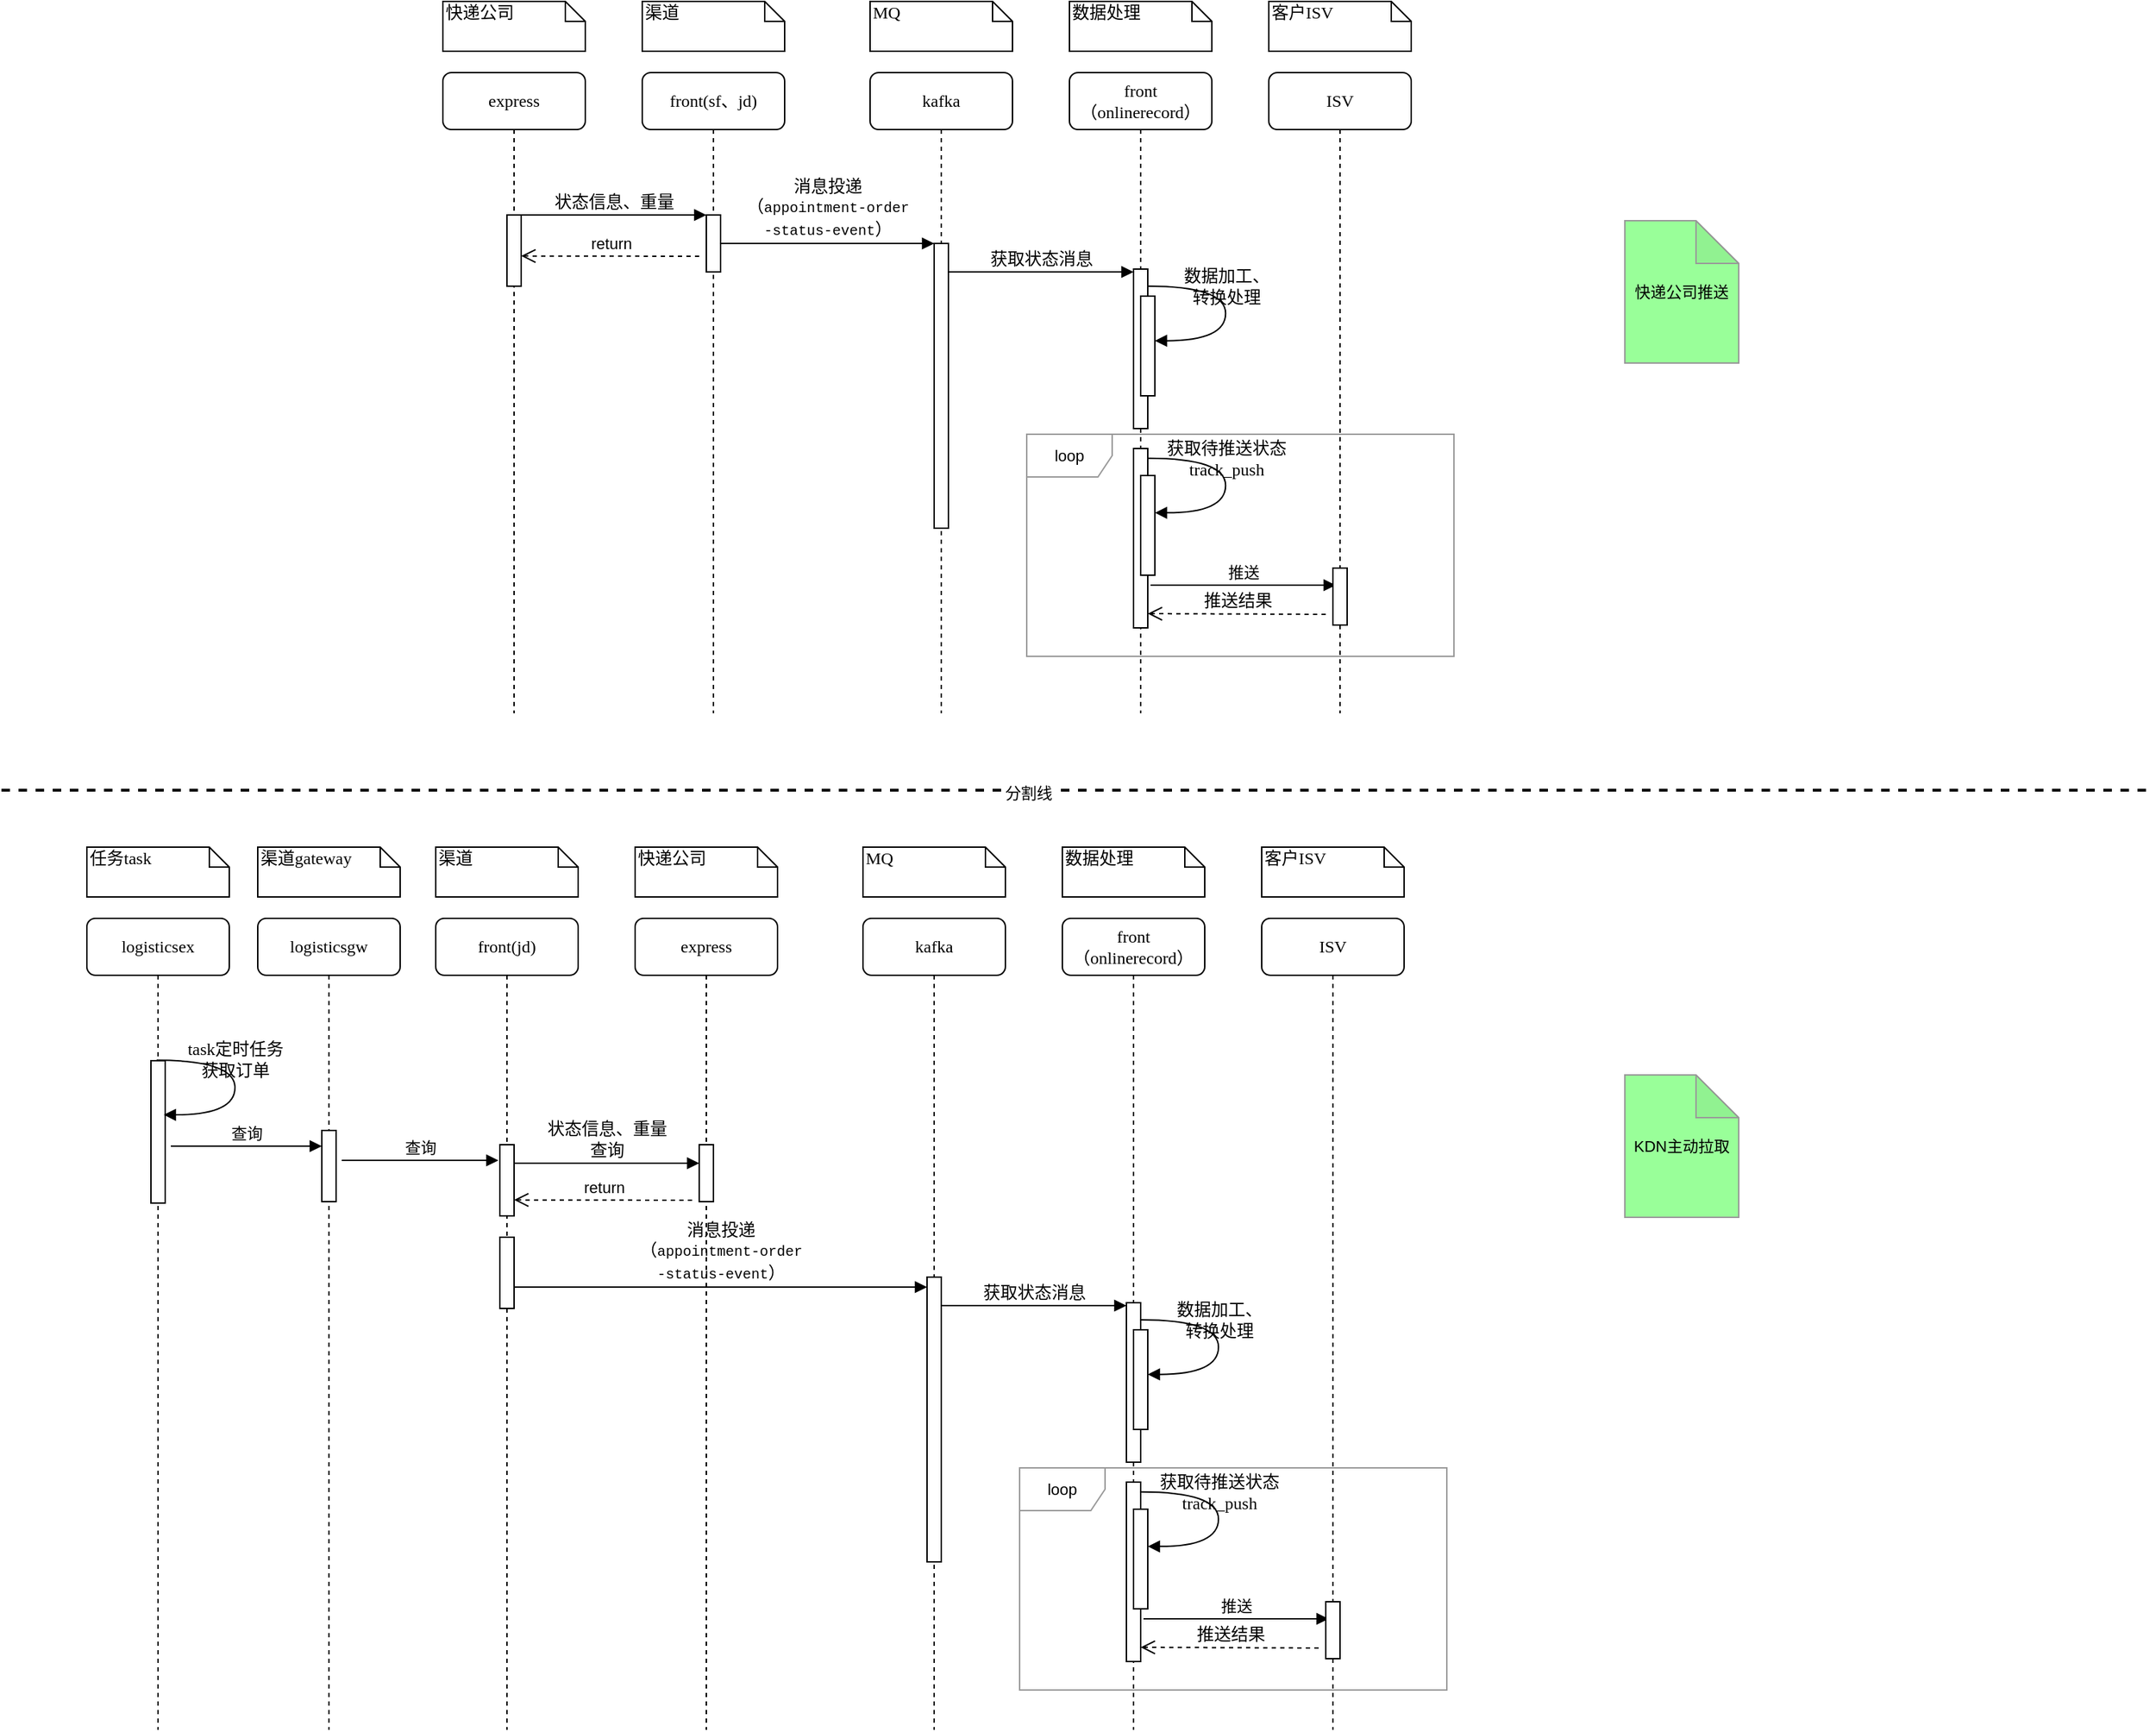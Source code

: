 <mxfile version="20.2.3" type="github">
  <diagram name="Page-1" id="13e1069c-82ec-6db2-03f1-153e76fe0fe0">
    <mxGraphModel dx="2062" dy="786" grid="1" gridSize="10" guides="1" tooltips="1" connect="1" arrows="1" fold="1" page="1" pageScale="1" pageWidth="1920" pageHeight="1200" background="none" math="0" shadow="0">
      <root>
        <mxCell id="0" />
        <mxCell id="1" parent="0" />
        <mxCell id="fIijTl1DXWi8sYGw8VQp-11" value="loop" style="shape=umlFrame;whiteSpace=wrap;html=1;fontSize=11;fontColor=#000000;strokeColor=#999999;" vertex="1" parent="1">
          <mxGeometry x="750" y="370" width="300" height="156" as="geometry" />
        </mxCell>
        <mxCell id="7baba1c4bc27f4b0-2" value="front(sf、jd)" style="shape=umlLifeline;perimeter=lifelinePerimeter;whiteSpace=wrap;html=1;container=1;collapsible=0;recursiveResize=0;outlineConnect=0;rounded=1;shadow=0;comic=0;labelBackgroundColor=none;strokeWidth=1;fontFamily=Verdana;fontSize=12;align=center;" parent="1" vertex="1">
          <mxGeometry x="480" y="116" width="100" height="450" as="geometry" />
        </mxCell>
        <mxCell id="7baba1c4bc27f4b0-10" value="" style="html=1;points=[];perimeter=orthogonalPerimeter;rounded=0;shadow=0;comic=0;labelBackgroundColor=none;strokeWidth=1;fontFamily=Verdana;fontSize=12;align=center;" parent="7baba1c4bc27f4b0-2" vertex="1">
          <mxGeometry x="45" y="100" width="10" height="40" as="geometry" />
        </mxCell>
        <mxCell id="7baba1c4bc27f4b0-3" value="&lt;span style=&quot;text-align: left;&quot;&gt;kafka&lt;/span&gt;" style="shape=umlLifeline;perimeter=lifelinePerimeter;whiteSpace=wrap;html=1;container=1;collapsible=0;recursiveResize=0;outlineConnect=0;rounded=1;shadow=0;comic=0;labelBackgroundColor=none;strokeWidth=1;fontFamily=Verdana;fontSize=12;align=center;" parent="1" vertex="1">
          <mxGeometry x="640" y="116" width="100" height="450" as="geometry" />
        </mxCell>
        <mxCell id="7baba1c4bc27f4b0-13" value="" style="html=1;points=[];perimeter=orthogonalPerimeter;rounded=0;shadow=0;comic=0;labelBackgroundColor=none;strokeWidth=1;fontFamily=Verdana;fontSize=12;align=center;" parent="7baba1c4bc27f4b0-3" vertex="1">
          <mxGeometry x="45" y="120" width="10" height="200" as="geometry" />
        </mxCell>
        <mxCell id="7baba1c4bc27f4b0-4" value="front（onlinerecord）" style="shape=umlLifeline;perimeter=lifelinePerimeter;whiteSpace=wrap;html=1;container=1;collapsible=0;recursiveResize=0;outlineConnect=0;rounded=1;shadow=0;comic=0;labelBackgroundColor=none;strokeWidth=1;fontFamily=Verdana;fontSize=12;align=center;" parent="1" vertex="1">
          <mxGeometry x="780" y="116" width="100" height="450" as="geometry" />
        </mxCell>
        <mxCell id="fIijTl1DXWi8sYGw8VQp-5" value="数据加工、&lt;br&gt;转换处理" style="html=1;verticalAlign=bottom;endArrow=block;labelBackgroundColor=none;fontFamily=Verdana;fontSize=12;elbow=vertical;edgeStyle=orthogonalEdgeStyle;curved=1;entryX=1;entryY=0.286;entryPerimeter=0;exitX=1.038;exitY=0.345;exitPerimeter=0;" edge="1" parent="7baba1c4bc27f4b0-4">
          <mxGeometry relative="1" as="geometry">
            <mxPoint x="55.003" y="150" as="sourcePoint" />
            <mxPoint x="60.003" y="188.333" as="targetPoint" />
            <Array as="points">
              <mxPoint x="109.67" y="150" />
              <mxPoint x="109.67" y="188" />
            </Array>
          </mxGeometry>
        </mxCell>
        <mxCell id="fIijTl1DXWi8sYGw8VQp-8" value="" style="html=1;points=[];perimeter=orthogonalPerimeter;rounded=0;shadow=0;comic=0;labelBackgroundColor=none;strokeWidth=1;fontFamily=Verdana;fontSize=12;align=center;" vertex="1" parent="7baba1c4bc27f4b0-4">
          <mxGeometry x="45" y="264" width="10" height="126" as="geometry" />
        </mxCell>
        <mxCell id="fIijTl1DXWi8sYGw8VQp-9" value="" style="html=1;points=[];perimeter=orthogonalPerimeter;rounded=0;shadow=0;comic=0;labelBackgroundColor=none;strokeWidth=1;fontFamily=Verdana;fontSize=12;align=center;" vertex="1" parent="7baba1c4bc27f4b0-4">
          <mxGeometry x="50" y="283" width="10" height="70" as="geometry" />
        </mxCell>
        <mxCell id="7baba1c4bc27f4b0-39" value="获取待推送状态&lt;br&gt;track_push" style="html=1;verticalAlign=bottom;endArrow=block;labelBackgroundColor=none;fontFamily=Verdana;fontSize=12;elbow=vertical;edgeStyle=orthogonalEdgeStyle;curved=1;entryX=1;entryY=0.286;entryPerimeter=0;exitX=1.038;exitY=0.345;exitPerimeter=0;" parent="7baba1c4bc27f4b0-4" edge="1">
          <mxGeometry relative="1" as="geometry">
            <mxPoint x="55.003" y="270.83" as="sourcePoint" />
            <mxPoint x="60.003" y="309.163" as="targetPoint" />
            <Array as="points">
              <mxPoint x="109.67" y="270.83" />
              <mxPoint x="109.67" y="308.83" />
            </Array>
          </mxGeometry>
        </mxCell>
        <mxCell id="fIijTl1DXWi8sYGw8VQp-12" value="推送" style="html=1;verticalAlign=bottom;endArrow=block;rounded=0;labelBackgroundColor=none;fontSize=11;fontColor=#000000;entryX=0.5;entryY=0.3;entryDx=0;entryDy=0;entryPerimeter=0;" edge="1" parent="7baba1c4bc27f4b0-4">
          <mxGeometry width="80" relative="1" as="geometry">
            <mxPoint x="57" y="360" as="sourcePoint" />
            <mxPoint x="187" y="360" as="targetPoint" />
          </mxGeometry>
        </mxCell>
        <mxCell id="7baba1c4bc27f4b0-5" value="ISV" style="shape=umlLifeline;perimeter=lifelinePerimeter;whiteSpace=wrap;html=1;container=1;collapsible=0;recursiveResize=0;outlineConnect=0;rounded=1;shadow=0;comic=0;labelBackgroundColor=none;strokeWidth=1;fontFamily=Verdana;fontSize=12;align=center;" parent="1" vertex="1">
          <mxGeometry x="920" y="116" width="100" height="450" as="geometry" />
        </mxCell>
        <mxCell id="7baba1c4bc27f4b0-19" value="" style="html=1;points=[];perimeter=orthogonalPerimeter;rounded=0;shadow=0;comic=0;labelBackgroundColor=none;strokeWidth=1;fontFamily=Verdana;fontSize=12;align=center;" parent="7baba1c4bc27f4b0-5" vertex="1">
          <mxGeometry x="45" y="348" width="10" height="40" as="geometry" />
        </mxCell>
        <mxCell id="7baba1c4bc27f4b0-27" value="推送结果" style="html=1;verticalAlign=bottom;endArrow=open;dashed=1;endSize=8;labelBackgroundColor=none;fontFamily=Verdana;fontSize=12;" parent="7baba1c4bc27f4b0-5" edge="1">
          <mxGeometry relative="1" as="geometry">
            <mxPoint x="-85" y="380" as="targetPoint" />
            <mxPoint x="40" y="380.5" as="sourcePoint" />
          </mxGeometry>
        </mxCell>
        <mxCell id="7baba1c4bc27f4b0-8" value="express" style="shape=umlLifeline;perimeter=lifelinePerimeter;whiteSpace=wrap;html=1;container=1;collapsible=0;recursiveResize=0;outlineConnect=0;rounded=1;shadow=0;comic=0;labelBackgroundColor=none;strokeWidth=1;fontFamily=Verdana;fontSize=12;align=center;" parent="1" vertex="1">
          <mxGeometry x="340" y="116" width="100" height="450" as="geometry" />
        </mxCell>
        <mxCell id="7baba1c4bc27f4b0-9" value="" style="html=1;points=[];perimeter=orthogonalPerimeter;rounded=0;shadow=0;comic=0;labelBackgroundColor=none;strokeWidth=1;fontFamily=Verdana;fontSize=12;align=center;" parent="7baba1c4bc27f4b0-8" vertex="1">
          <mxGeometry x="45" y="100" width="10" height="50" as="geometry" />
        </mxCell>
        <mxCell id="7baba1c4bc27f4b0-16" value="" style="html=1;points=[];perimeter=orthogonalPerimeter;rounded=0;shadow=0;comic=0;labelBackgroundColor=none;strokeWidth=1;fontFamily=Verdana;fontSize=12;align=center;" parent="1" vertex="1">
          <mxGeometry x="825" y="254" width="10" height="112" as="geometry" />
        </mxCell>
        <mxCell id="7baba1c4bc27f4b0-17" value="获取状态消息" style="html=1;verticalAlign=bottom;endArrow=block;labelBackgroundColor=none;fontFamily=Verdana;fontSize=12;edgeStyle=elbowEdgeStyle;elbow=vertical;" parent="1" source="7baba1c4bc27f4b0-13" target="7baba1c4bc27f4b0-16" edge="1">
          <mxGeometry relative="1" as="geometry">
            <mxPoint x="750" y="256" as="sourcePoint" />
            <Array as="points">
              <mxPoint x="700" y="256" />
            </Array>
          </mxGeometry>
        </mxCell>
        <mxCell id="7baba1c4bc27f4b0-11" value="状态信息、重量" style="html=1;verticalAlign=bottom;endArrow=block;entryX=0;entryY=0;labelBackgroundColor=none;fontFamily=Verdana;fontSize=12;edgeStyle=elbowEdgeStyle;elbow=vertical;" parent="1" source="7baba1c4bc27f4b0-9" target="7baba1c4bc27f4b0-10" edge="1">
          <mxGeometry relative="1" as="geometry">
            <mxPoint x="460" y="226" as="sourcePoint" />
          </mxGeometry>
        </mxCell>
        <mxCell id="7baba1c4bc27f4b0-14" value="消息投递&lt;br&gt;（&lt;span style=&quot;font-family: &amp;quot;Courier New&amp;quot;;&quot;&gt;&lt;font style=&quot;font-size: 10px;&quot;&gt;appointment-order&lt;br&gt;-status-event&lt;/font&gt;&lt;/span&gt;）" style="html=1;verticalAlign=bottom;endArrow=block;entryX=0;entryY=0;labelBackgroundColor=none;fontFamily=Verdana;fontSize=12;edgeStyle=elbowEdgeStyle;elbow=vertical;" parent="1" source="7baba1c4bc27f4b0-10" target="7baba1c4bc27f4b0-13" edge="1">
          <mxGeometry relative="1" as="geometry">
            <mxPoint x="610" y="236" as="sourcePoint" />
          </mxGeometry>
        </mxCell>
        <mxCell id="7baba1c4bc27f4b0-34" value="" style="html=1;points=[];perimeter=orthogonalPerimeter;rounded=0;shadow=0;comic=0;labelBackgroundColor=none;strokeWidth=1;fontFamily=Verdana;fontSize=12;align=center;" parent="1" vertex="1">
          <mxGeometry x="830" y="273" width="10" height="70" as="geometry" />
        </mxCell>
        <mxCell id="7baba1c4bc27f4b0-40" value="快递公司" style="shape=note;whiteSpace=wrap;html=1;size=14;verticalAlign=top;align=left;spacingTop=-6;rounded=0;shadow=0;comic=0;labelBackgroundColor=none;strokeWidth=1;fontFamily=Verdana;fontSize=12" parent="1" vertex="1">
          <mxGeometry x="340" y="66" width="100" height="35" as="geometry" />
        </mxCell>
        <mxCell id="7baba1c4bc27f4b0-41" value="渠道" style="shape=note;whiteSpace=wrap;html=1;size=14;verticalAlign=top;align=left;spacingTop=-6;rounded=0;shadow=0;comic=0;labelBackgroundColor=none;strokeWidth=1;fontFamily=Verdana;fontSize=12" parent="1" vertex="1">
          <mxGeometry x="480" y="66" width="100" height="35" as="geometry" />
        </mxCell>
        <mxCell id="7baba1c4bc27f4b0-42" value="MQ" style="shape=note;whiteSpace=wrap;html=1;size=14;verticalAlign=top;align=left;spacingTop=-6;rounded=0;shadow=0;comic=0;labelBackgroundColor=none;strokeWidth=1;fontFamily=Verdana;fontSize=12" parent="1" vertex="1">
          <mxGeometry x="640" y="66" width="100" height="35" as="geometry" />
        </mxCell>
        <mxCell id="7baba1c4bc27f4b0-43" value="数据处理" style="shape=note;whiteSpace=wrap;html=1;size=14;verticalAlign=top;align=left;spacingTop=-6;rounded=0;shadow=0;comic=0;labelBackgroundColor=none;strokeWidth=1;fontFamily=Verdana;fontSize=12" parent="1" vertex="1">
          <mxGeometry x="780" y="66" width="100" height="35" as="geometry" />
        </mxCell>
        <mxCell id="7baba1c4bc27f4b0-44" value="客户ISV" style="shape=note;whiteSpace=wrap;html=1;size=14;verticalAlign=top;align=left;spacingTop=-6;rounded=0;shadow=0;comic=0;labelBackgroundColor=none;strokeWidth=1;fontFamily=Verdana;fontSize=12" parent="1" vertex="1">
          <mxGeometry x="920" y="66" width="100" height="35" as="geometry" />
        </mxCell>
        <mxCell id="fIijTl1DXWi8sYGw8VQp-3" value="return" style="html=1;verticalAlign=bottom;endArrow=open;dashed=1;endSize=8;rounded=0;entryX=1;entryY=0.045;entryDx=0;entryDy=0;entryPerimeter=0;" edge="1" parent="1">
          <mxGeometry relative="1" as="geometry">
            <mxPoint x="520" y="245" as="sourcePoint" />
            <mxPoint x="395" y="244.8" as="targetPoint" />
          </mxGeometry>
        </mxCell>
        <mxCell id="fIijTl1DXWi8sYGw8VQp-13" value="loop" style="shape=umlFrame;whiteSpace=wrap;html=1;fontSize=11;fontColor=#000000;strokeColor=#999999;" vertex="1" parent="1">
          <mxGeometry x="745" y="1096" width="300" height="156" as="geometry" />
        </mxCell>
        <mxCell id="fIijTl1DXWi8sYGw8VQp-14" value="express" style="shape=umlLifeline;perimeter=lifelinePerimeter;whiteSpace=wrap;html=1;container=1;collapsible=0;recursiveResize=0;outlineConnect=0;rounded=1;shadow=0;comic=0;labelBackgroundColor=none;strokeWidth=1;fontFamily=Verdana;fontSize=12;align=center;" vertex="1" parent="1">
          <mxGeometry x="475" y="710" width="100" height="570" as="geometry" />
        </mxCell>
        <mxCell id="fIijTl1DXWi8sYGw8VQp-15" value="" style="html=1;points=[];perimeter=orthogonalPerimeter;rounded=0;shadow=0;comic=0;labelBackgroundColor=none;strokeWidth=1;fontFamily=Verdana;fontSize=12;align=center;" vertex="1" parent="fIijTl1DXWi8sYGw8VQp-14">
          <mxGeometry x="45" y="159" width="10" height="40" as="geometry" />
        </mxCell>
        <mxCell id="fIijTl1DXWi8sYGw8VQp-16" value="&lt;span style=&quot;text-align: left;&quot;&gt;kafka&lt;/span&gt;" style="shape=umlLifeline;perimeter=lifelinePerimeter;whiteSpace=wrap;html=1;container=1;collapsible=0;recursiveResize=0;outlineConnect=0;rounded=1;shadow=0;comic=0;labelBackgroundColor=none;strokeWidth=1;fontFamily=Verdana;fontSize=12;align=center;" vertex="1" parent="1">
          <mxGeometry x="635" y="710" width="100" height="570" as="geometry" />
        </mxCell>
        <mxCell id="fIijTl1DXWi8sYGw8VQp-17" value="" style="html=1;points=[];perimeter=orthogonalPerimeter;rounded=0;shadow=0;comic=0;labelBackgroundColor=none;strokeWidth=1;fontFamily=Verdana;fontSize=12;align=center;" vertex="1" parent="fIijTl1DXWi8sYGw8VQp-16">
          <mxGeometry x="45" y="252" width="10" height="200" as="geometry" />
        </mxCell>
        <mxCell id="fIijTl1DXWi8sYGw8VQp-18" value="front（onlinerecord）" style="shape=umlLifeline;perimeter=lifelinePerimeter;whiteSpace=wrap;html=1;container=1;collapsible=0;recursiveResize=0;outlineConnect=0;rounded=1;shadow=0;comic=0;labelBackgroundColor=none;strokeWidth=1;fontFamily=Verdana;fontSize=12;align=center;" vertex="1" parent="1">
          <mxGeometry x="775" y="710" width="100" height="570" as="geometry" />
        </mxCell>
        <mxCell id="fIijTl1DXWi8sYGw8VQp-19" value="数据加工、&lt;br&gt;转换处理" style="html=1;verticalAlign=bottom;endArrow=block;labelBackgroundColor=none;fontFamily=Verdana;fontSize=12;elbow=vertical;edgeStyle=orthogonalEdgeStyle;curved=1;entryX=1;entryY=0.286;entryPerimeter=0;exitX=1.038;exitY=0.345;exitPerimeter=0;" edge="1" parent="fIijTl1DXWi8sYGw8VQp-18">
          <mxGeometry relative="1" as="geometry">
            <mxPoint x="55.003" y="282" as="sourcePoint" />
            <mxPoint x="60.003" y="320.333" as="targetPoint" />
            <Array as="points">
              <mxPoint x="109.67" y="282" />
              <mxPoint x="109.67" y="320" />
            </Array>
          </mxGeometry>
        </mxCell>
        <mxCell id="fIijTl1DXWi8sYGw8VQp-20" value="" style="html=1;points=[];perimeter=orthogonalPerimeter;rounded=0;shadow=0;comic=0;labelBackgroundColor=none;strokeWidth=1;fontFamily=Verdana;fontSize=12;align=center;" vertex="1" parent="fIijTl1DXWi8sYGw8VQp-18">
          <mxGeometry x="45" y="396" width="10" height="126" as="geometry" />
        </mxCell>
        <mxCell id="fIijTl1DXWi8sYGw8VQp-21" value="" style="html=1;points=[];perimeter=orthogonalPerimeter;rounded=0;shadow=0;comic=0;labelBackgroundColor=none;strokeWidth=1;fontFamily=Verdana;fontSize=12;align=center;" vertex="1" parent="fIijTl1DXWi8sYGw8VQp-18">
          <mxGeometry x="50" y="415" width="10" height="70" as="geometry" />
        </mxCell>
        <mxCell id="fIijTl1DXWi8sYGw8VQp-22" value="获取待推送状态&lt;br&gt;track_push" style="html=1;verticalAlign=bottom;endArrow=block;labelBackgroundColor=none;fontFamily=Verdana;fontSize=12;elbow=vertical;edgeStyle=orthogonalEdgeStyle;curved=1;entryX=1;entryY=0.286;entryPerimeter=0;exitX=1.038;exitY=0.345;exitPerimeter=0;" edge="1" parent="fIijTl1DXWi8sYGw8VQp-18">
          <mxGeometry relative="1" as="geometry">
            <mxPoint x="55.003" y="402.83" as="sourcePoint" />
            <mxPoint x="60.003" y="441.163" as="targetPoint" />
            <Array as="points">
              <mxPoint x="109.67" y="402.83" />
              <mxPoint x="109.67" y="440.83" />
            </Array>
          </mxGeometry>
        </mxCell>
        <mxCell id="fIijTl1DXWi8sYGw8VQp-23" value="推送" style="html=1;verticalAlign=bottom;endArrow=block;rounded=0;labelBackgroundColor=none;fontSize=11;fontColor=#000000;entryX=0.5;entryY=0.3;entryDx=0;entryDy=0;entryPerimeter=0;" edge="1" parent="fIijTl1DXWi8sYGw8VQp-18">
          <mxGeometry width="80" relative="1" as="geometry">
            <mxPoint x="57" y="492" as="sourcePoint" />
            <mxPoint x="187" y="492" as="targetPoint" />
          </mxGeometry>
        </mxCell>
        <mxCell id="fIijTl1DXWi8sYGw8VQp-24" value="ISV" style="shape=umlLifeline;perimeter=lifelinePerimeter;whiteSpace=wrap;html=1;container=1;collapsible=0;recursiveResize=0;outlineConnect=0;rounded=1;shadow=0;comic=0;labelBackgroundColor=none;strokeWidth=1;fontFamily=Verdana;fontSize=12;align=center;" vertex="1" parent="1">
          <mxGeometry x="915" y="710" width="100" height="570" as="geometry" />
        </mxCell>
        <mxCell id="fIijTl1DXWi8sYGw8VQp-25" value="" style="html=1;points=[];perimeter=orthogonalPerimeter;rounded=0;shadow=0;comic=0;labelBackgroundColor=none;strokeWidth=1;fontFamily=Verdana;fontSize=12;align=center;" vertex="1" parent="fIijTl1DXWi8sYGw8VQp-24">
          <mxGeometry x="45" y="480" width="10" height="40" as="geometry" />
        </mxCell>
        <mxCell id="fIijTl1DXWi8sYGw8VQp-26" value="推送结果" style="html=1;verticalAlign=bottom;endArrow=open;dashed=1;endSize=8;labelBackgroundColor=none;fontFamily=Verdana;fontSize=12;" edge="1" parent="fIijTl1DXWi8sYGw8VQp-24">
          <mxGeometry relative="1" as="geometry">
            <mxPoint x="-85" y="512" as="targetPoint" />
            <mxPoint x="40" y="512.5" as="sourcePoint" />
          </mxGeometry>
        </mxCell>
        <mxCell id="fIijTl1DXWi8sYGw8VQp-27" value="front(jd)" style="shape=umlLifeline;perimeter=lifelinePerimeter;whiteSpace=wrap;html=1;container=1;collapsible=0;recursiveResize=0;outlineConnect=0;rounded=1;shadow=0;comic=0;labelBackgroundColor=none;strokeWidth=1;fontFamily=Verdana;fontSize=12;align=center;" vertex="1" parent="1">
          <mxGeometry x="335" y="710" width="100" height="570" as="geometry" />
        </mxCell>
        <mxCell id="fIijTl1DXWi8sYGw8VQp-28" value="" style="html=1;points=[];perimeter=orthogonalPerimeter;rounded=0;shadow=0;comic=0;labelBackgroundColor=none;strokeWidth=1;fontFamily=Verdana;fontSize=12;align=center;" vertex="1" parent="fIijTl1DXWi8sYGw8VQp-27">
          <mxGeometry x="45" y="159" width="10" height="50" as="geometry" />
        </mxCell>
        <mxCell id="fIijTl1DXWi8sYGw8VQp-49" value="" style="html=1;points=[];perimeter=orthogonalPerimeter;rounded=0;shadow=0;comic=0;labelBackgroundColor=none;strokeWidth=1;fontFamily=Verdana;fontSize=12;align=center;" vertex="1" parent="fIijTl1DXWi8sYGw8VQp-27">
          <mxGeometry x="45" y="224" width="10" height="50" as="geometry" />
        </mxCell>
        <mxCell id="fIijTl1DXWi8sYGw8VQp-50" value="&lt;span style=&quot;font-family: Verdana; font-size: 12px;&quot;&gt;消息投递&lt;/span&gt;&lt;br style=&quot;font-family: Verdana; font-size: 12px;&quot;&gt;&lt;span style=&quot;font-family: Verdana; font-size: 12px;&quot;&gt;（&lt;/span&gt;&lt;span style=&quot;font-size: 12px; font-family: &amp;quot;Courier New&amp;quot;;&quot;&gt;&lt;font style=&quot;font-size: 10px;&quot;&gt;appointment-order&lt;br&gt;-status-event&lt;/font&gt;&lt;/span&gt;&lt;span style=&quot;font-family: Verdana; font-size: 12px;&quot;&gt;）&lt;/span&gt;" style="html=1;verticalAlign=bottom;endArrow=block;rounded=0;labelBackgroundColor=none;fontSize=11;fontColor=#000000;" edge="1" parent="fIijTl1DXWi8sYGw8VQp-27">
          <mxGeometry width="80" relative="1" as="geometry">
            <mxPoint x="55" y="259" as="sourcePoint" />
            <mxPoint x="345" y="259" as="targetPoint" />
          </mxGeometry>
        </mxCell>
        <mxCell id="fIijTl1DXWi8sYGw8VQp-29" value="" style="html=1;points=[];perimeter=orthogonalPerimeter;rounded=0;shadow=0;comic=0;labelBackgroundColor=none;strokeWidth=1;fontFamily=Verdana;fontSize=12;align=center;" vertex="1" parent="1">
          <mxGeometry x="820" y="980" width="10" height="112" as="geometry" />
        </mxCell>
        <mxCell id="fIijTl1DXWi8sYGw8VQp-30" value="获取状态消息" style="html=1;verticalAlign=bottom;endArrow=block;labelBackgroundColor=none;fontFamily=Verdana;fontSize=12;edgeStyle=elbowEdgeStyle;elbow=vertical;" edge="1" parent="1" source="fIijTl1DXWi8sYGw8VQp-17" target="fIijTl1DXWi8sYGw8VQp-29">
          <mxGeometry relative="1" as="geometry">
            <mxPoint x="745" y="982" as="sourcePoint" />
            <Array as="points">
              <mxPoint x="695" y="982" />
            </Array>
          </mxGeometry>
        </mxCell>
        <mxCell id="fIijTl1DXWi8sYGw8VQp-31" value="状态信息、重量&lt;br&gt;查询" style="html=1;verticalAlign=bottom;endArrow=block;entryX=0;entryY=0;labelBackgroundColor=none;fontFamily=Verdana;fontSize=12;edgeStyle=elbowEdgeStyle;elbow=vertical;" edge="1" parent="1">
          <mxGeometry relative="1" as="geometry">
            <mxPoint x="390" y="882" as="sourcePoint" />
            <mxPoint x="520" y="882" as="targetPoint" />
          </mxGeometry>
        </mxCell>
        <mxCell id="fIijTl1DXWi8sYGw8VQp-33" value="" style="html=1;points=[];perimeter=orthogonalPerimeter;rounded=0;shadow=0;comic=0;labelBackgroundColor=none;strokeWidth=1;fontFamily=Verdana;fontSize=12;align=center;" vertex="1" parent="1">
          <mxGeometry x="825" y="999" width="10" height="70" as="geometry" />
        </mxCell>
        <mxCell id="fIijTl1DXWi8sYGw8VQp-34" value="渠道" style="shape=note;whiteSpace=wrap;html=1;size=14;verticalAlign=top;align=left;spacingTop=-6;rounded=0;shadow=0;comic=0;labelBackgroundColor=none;strokeWidth=1;fontFamily=Verdana;fontSize=12" vertex="1" parent="1">
          <mxGeometry x="335" y="660" width="100" height="35" as="geometry" />
        </mxCell>
        <mxCell id="fIijTl1DXWi8sYGw8VQp-35" value="快递公司" style="shape=note;whiteSpace=wrap;html=1;size=14;verticalAlign=top;align=left;spacingTop=-6;rounded=0;shadow=0;comic=0;labelBackgroundColor=none;strokeWidth=1;fontFamily=Verdana;fontSize=12" vertex="1" parent="1">
          <mxGeometry x="475" y="660" width="100" height="35" as="geometry" />
        </mxCell>
        <mxCell id="fIijTl1DXWi8sYGw8VQp-36" value="MQ" style="shape=note;whiteSpace=wrap;html=1;size=14;verticalAlign=top;align=left;spacingTop=-6;rounded=0;shadow=0;comic=0;labelBackgroundColor=none;strokeWidth=1;fontFamily=Verdana;fontSize=12" vertex="1" parent="1">
          <mxGeometry x="635" y="660" width="100" height="35" as="geometry" />
        </mxCell>
        <mxCell id="fIijTl1DXWi8sYGw8VQp-37" value="数据处理" style="shape=note;whiteSpace=wrap;html=1;size=14;verticalAlign=top;align=left;spacingTop=-6;rounded=0;shadow=0;comic=0;labelBackgroundColor=none;strokeWidth=1;fontFamily=Verdana;fontSize=12" vertex="1" parent="1">
          <mxGeometry x="775" y="660" width="100" height="35" as="geometry" />
        </mxCell>
        <mxCell id="fIijTl1DXWi8sYGw8VQp-38" value="客户ISV" style="shape=note;whiteSpace=wrap;html=1;size=14;verticalAlign=top;align=left;spacingTop=-6;rounded=0;shadow=0;comic=0;labelBackgroundColor=none;strokeWidth=1;fontFamily=Verdana;fontSize=12" vertex="1" parent="1">
          <mxGeometry x="915" y="660" width="100" height="35" as="geometry" />
        </mxCell>
        <mxCell id="fIijTl1DXWi8sYGw8VQp-39" value="return" style="html=1;verticalAlign=bottom;endArrow=open;dashed=1;endSize=8;rounded=0;entryX=1;entryY=0.045;entryDx=0;entryDy=0;entryPerimeter=0;" edge="1" parent="1">
          <mxGeometry relative="1" as="geometry">
            <mxPoint x="515" y="908" as="sourcePoint" />
            <mxPoint x="390" y="907.8" as="targetPoint" />
          </mxGeometry>
        </mxCell>
        <mxCell id="fIijTl1DXWi8sYGw8VQp-40" value="logisticsex" style="shape=umlLifeline;perimeter=lifelinePerimeter;whiteSpace=wrap;html=1;container=1;collapsible=0;recursiveResize=0;outlineConnect=0;rounded=1;shadow=0;comic=0;labelBackgroundColor=none;strokeWidth=1;fontFamily=Verdana;fontSize=12;align=center;" vertex="1" parent="1">
          <mxGeometry x="90" y="710" width="100" height="570" as="geometry" />
        </mxCell>
        <mxCell id="fIijTl1DXWi8sYGw8VQp-41" value="" style="html=1;points=[];perimeter=orthogonalPerimeter;rounded=0;shadow=0;comic=0;labelBackgroundColor=none;strokeWidth=1;fontFamily=Verdana;fontSize=12;align=center;" vertex="1" parent="fIijTl1DXWi8sYGw8VQp-40">
          <mxGeometry x="45" y="100" width="10" height="100" as="geometry" />
        </mxCell>
        <mxCell id="fIijTl1DXWi8sYGw8VQp-42" value="任务task" style="shape=note;whiteSpace=wrap;html=1;size=14;verticalAlign=top;align=left;spacingTop=-6;rounded=0;shadow=0;comic=0;labelBackgroundColor=none;strokeWidth=1;fontFamily=Verdana;fontSize=12" vertex="1" parent="1">
          <mxGeometry x="90" y="660" width="100" height="35" as="geometry" />
        </mxCell>
        <mxCell id="fIijTl1DXWi8sYGw8VQp-43" value="logisticsgw" style="shape=umlLifeline;perimeter=lifelinePerimeter;whiteSpace=wrap;html=1;container=1;collapsible=0;recursiveResize=0;outlineConnect=0;rounded=1;shadow=0;comic=0;labelBackgroundColor=none;strokeWidth=1;fontFamily=Verdana;fontSize=12;align=center;" vertex="1" parent="1">
          <mxGeometry x="210" y="710" width="100" height="570" as="geometry" />
        </mxCell>
        <mxCell id="fIijTl1DXWi8sYGw8VQp-44" value="" style="html=1;points=[];perimeter=orthogonalPerimeter;rounded=0;shadow=0;comic=0;labelBackgroundColor=none;strokeWidth=1;fontFamily=Verdana;fontSize=12;align=center;" vertex="1" parent="fIijTl1DXWi8sYGw8VQp-43">
          <mxGeometry x="45" y="149" width="10" height="50" as="geometry" />
        </mxCell>
        <mxCell id="fIijTl1DXWi8sYGw8VQp-45" value="渠道gateway" style="shape=note;whiteSpace=wrap;html=1;size=14;verticalAlign=top;align=left;spacingTop=-6;rounded=0;shadow=0;comic=0;labelBackgroundColor=none;strokeWidth=1;fontFamily=Verdana;fontSize=12" vertex="1" parent="1">
          <mxGeometry x="210" y="660" width="100" height="35" as="geometry" />
        </mxCell>
        <mxCell id="fIijTl1DXWi8sYGw8VQp-46" value="task定时任务&lt;br&gt;获取订单" style="html=1;verticalAlign=bottom;endArrow=block;labelBackgroundColor=none;fontFamily=Verdana;fontSize=12;elbow=vertical;edgeStyle=orthogonalEdgeStyle;curved=1;entryX=1;entryY=0.286;entryPerimeter=0;exitX=1.038;exitY=0.345;exitPerimeter=0;" edge="1" parent="1">
          <mxGeometry relative="1" as="geometry">
            <mxPoint x="139.003" y="809.67" as="sourcePoint" />
            <mxPoint x="144.003" y="848.003" as="targetPoint" />
            <Array as="points">
              <mxPoint x="194" y="810" />
              <mxPoint x="194" y="848" />
            </Array>
          </mxGeometry>
        </mxCell>
        <mxCell id="fIijTl1DXWi8sYGw8VQp-47" value="查询" style="html=1;verticalAlign=bottom;endArrow=block;rounded=0;labelBackgroundColor=none;fontSize=11;fontColor=#000000;entryX=0.1;entryY=0.22;entryDx=0;entryDy=0;entryPerimeter=0;" edge="1" parent="1">
          <mxGeometry width="80" relative="1" as="geometry">
            <mxPoint x="149" y="870" as="sourcePoint" />
            <mxPoint x="255" y="870" as="targetPoint" />
          </mxGeometry>
        </mxCell>
        <mxCell id="fIijTl1DXWi8sYGw8VQp-48" value="查询" style="html=1;verticalAlign=bottom;endArrow=block;rounded=0;labelBackgroundColor=none;fontSize=11;fontColor=#000000;" edge="1" parent="1">
          <mxGeometry width="80" relative="1" as="geometry">
            <mxPoint x="269" y="880" as="sourcePoint" />
            <mxPoint x="379" y="880" as="targetPoint" />
          </mxGeometry>
        </mxCell>
        <mxCell id="fIijTl1DXWi8sYGw8VQp-51" value="快递公司推送" style="shape=note;whiteSpace=wrap;html=1;backgroundOutline=1;darkOpacity=0.05;fontSize=11;fontColor=#000000;strokeColor=#999999;fillColor=#99FF99;" vertex="1" parent="1">
          <mxGeometry x="1170" y="220" width="80" height="100" as="geometry" />
        </mxCell>
        <mxCell id="fIijTl1DXWi8sYGw8VQp-52" value="KDN主动拉取" style="shape=note;whiteSpace=wrap;html=1;backgroundOutline=1;darkOpacity=0.05;fontSize=11;fontColor=#000000;strokeColor=#999999;fillColor=#99FF99;" vertex="1" parent="1">
          <mxGeometry x="1170" y="820" width="80" height="100" as="geometry" />
        </mxCell>
        <mxCell id="fIijTl1DXWi8sYGw8VQp-53" value="" style="endArrow=none;dashed=1;html=1;rounded=0;labelBackgroundColor=none;fontSize=11;fontColor=#000000;strokeColor=#000000;jumpSize=12;strokeWidth=2;" edge="1" parent="1">
          <mxGeometry width="50" height="50" relative="1" as="geometry">
            <mxPoint x="30" y="620" as="sourcePoint" />
            <mxPoint x="1540" y="620" as="targetPoint" />
          </mxGeometry>
        </mxCell>
        <mxCell id="fIijTl1DXWi8sYGw8VQp-54" value="分割线" style="edgeLabel;html=1;align=center;verticalAlign=middle;resizable=0;points=[];fontSize=11;fontColor=#000000;" vertex="1" connectable="0" parent="fIijTl1DXWi8sYGw8VQp-53">
          <mxGeometry x="-0.045" y="-2" relative="1" as="geometry">
            <mxPoint as="offset" />
          </mxGeometry>
        </mxCell>
      </root>
    </mxGraphModel>
  </diagram>
</mxfile>
